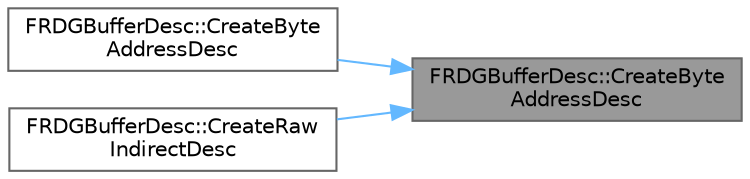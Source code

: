 digraph "FRDGBufferDesc::CreateByteAddressDesc"
{
 // INTERACTIVE_SVG=YES
 // LATEX_PDF_SIZE
  bgcolor="transparent";
  edge [fontname=Helvetica,fontsize=10,labelfontname=Helvetica,labelfontsize=10];
  node [fontname=Helvetica,fontsize=10,shape=box,height=0.2,width=0.4];
  rankdir="RL";
  Node1 [id="Node000001",label="FRDGBufferDesc::CreateByte\lAddressDesc",height=0.2,width=0.4,color="gray40", fillcolor="grey60", style="filled", fontcolor="black",tooltip=" "];
  Node1 -> Node2 [id="edge1_Node000001_Node000002",dir="back",color="steelblue1",style="solid",tooltip=" "];
  Node2 [id="Node000002",label="FRDGBufferDesc::CreateByte\lAddressDesc",height=0.2,width=0.4,color="grey40", fillcolor="white", style="filled",URL="$da/da2/structFRDGBufferDesc.html#a0c58ad85579a75036f64b75307728e65",tooltip=" "];
  Node1 -> Node3 [id="edge2_Node000001_Node000003",dir="back",color="steelblue1",style="solid",tooltip=" "];
  Node3 [id="Node000003",label="FRDGBufferDesc::CreateRaw\lIndirectDesc",height=0.2,width=0.4,color="grey40", fillcolor="white", style="filled",URL="$da/da2/structFRDGBufferDesc.html#adad71676affb1452b1795b038966a2dc",tooltip=" "];
}
